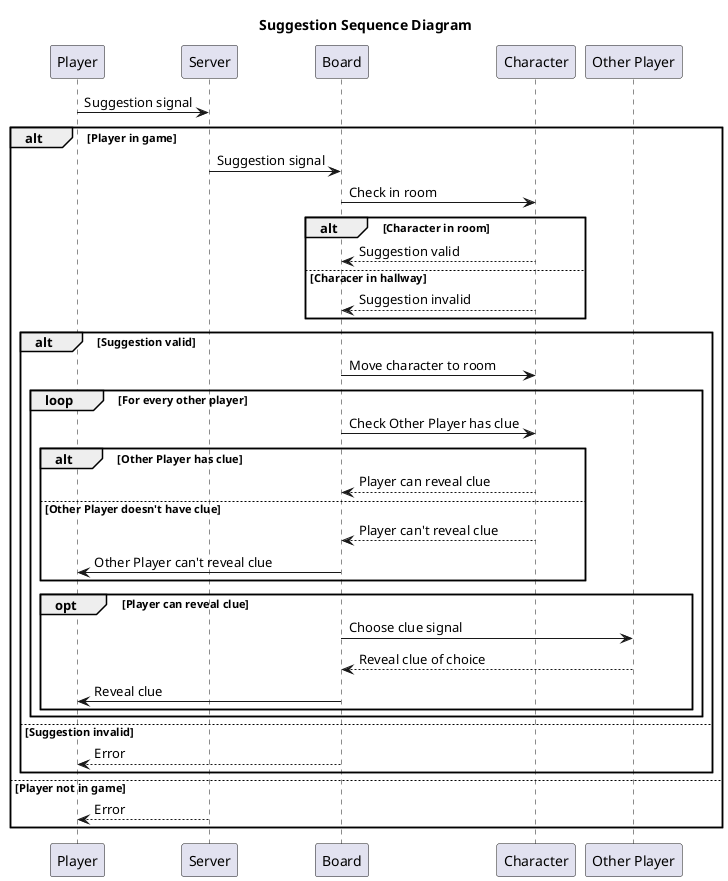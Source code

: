 @startuml Sequence Diagram
title Suggestion Sequence Diagram
Player -> Server: Suggestion signal
alt Player in game
    Server -> Board: Suggestion signal
    Board -> Character: Check in room
    alt Character in room
        Character --> Board: Suggestion valid
    else Characer in hallway
        Character --> Board: Suggestion invalid
    end
    alt Suggestion valid
        Board -> Character: Move character to room
        loop For every other player
            Board -> Character: Check Other Player has clue
            alt Other Player has clue
                Character --> Board: Player can reveal clue
            else Other Player doesn't have clue
                Character --> Board: Player can't reveal clue
                Board -> Player: Other Player can't reveal clue
            end
            opt Player can reveal clue
                Board -> "Other Player": Choose clue signal
                "Other Player" --> Board: Reveal clue of choice
                Board -> Player: Reveal clue
            end
        end
    else Suggestion invalid
        Board --> Player: Error
    end
else Player not in game
    Server --> Player: Error
end
@enduml